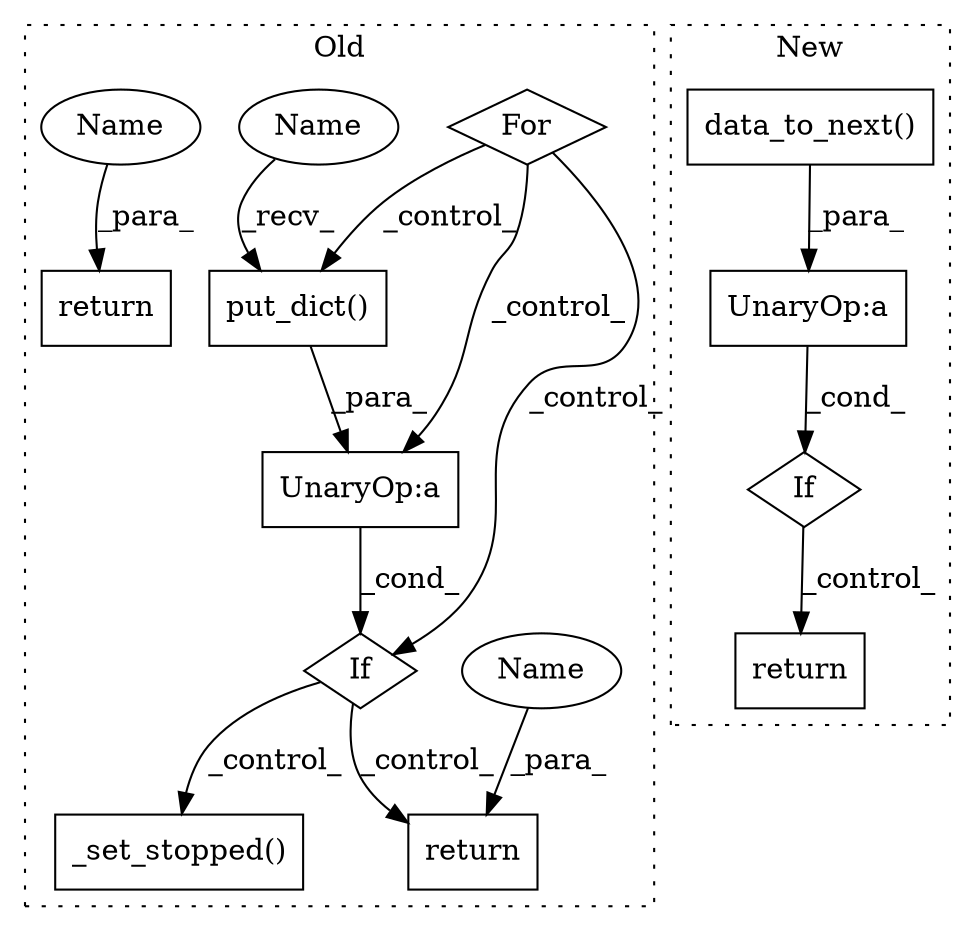 digraph G {
subgraph cluster0 {
1 [label="For" a="107" s="1771,1803" l="4,18" shape="diamond"];
3 [label="_set_stopped()" a="75" s="1875" l="19" shape="box"];
4 [label="If" a="96" s="1821" l="3" shape="diamond"];
5 [label="UnaryOp:a" a="61" s="1824" l="29" shape="box"];
6 [label="return" a="93" s="1915" l="7" shape="box"];
7 [label="return" a="93" s="2674" l="7" shape="box"];
8 [label="put_dict()" a="75" s="1828,1852" l="17,1" shape="box"];
12 [label="Name" a="87" s="1922" l="4" shape="ellipse"];
13 [label="Name" a="87" s="2681" l="4" shape="ellipse"];
14 [label="Name" a="87" s="1828" l="7" shape="ellipse"];
label = "Old";
style="dotted";
}
subgraph cluster1 {
2 [label="data_to_next()" a="75" s="1922,1950" l="18,1" shape="box"];
9 [label="If" a="96" s="1915" l="3" shape="diamond"];
10 [label="UnaryOp:a" a="61" s="1918" l="33" shape="box"];
11 [label="return" a="93" s="1969" l="7" shape="box"];
label = "New";
style="dotted";
}
1 -> 8 [label="_control_"];
1 -> 5 [label="_control_"];
1 -> 4 [label="_control_"];
2 -> 10 [label="_para_"];
4 -> 6 [label="_control_"];
4 -> 3 [label="_control_"];
5 -> 4 [label="_cond_"];
8 -> 5 [label="_para_"];
9 -> 11 [label="_control_"];
10 -> 9 [label="_cond_"];
12 -> 6 [label="_para_"];
13 -> 7 [label="_para_"];
14 -> 8 [label="_recv_"];
}